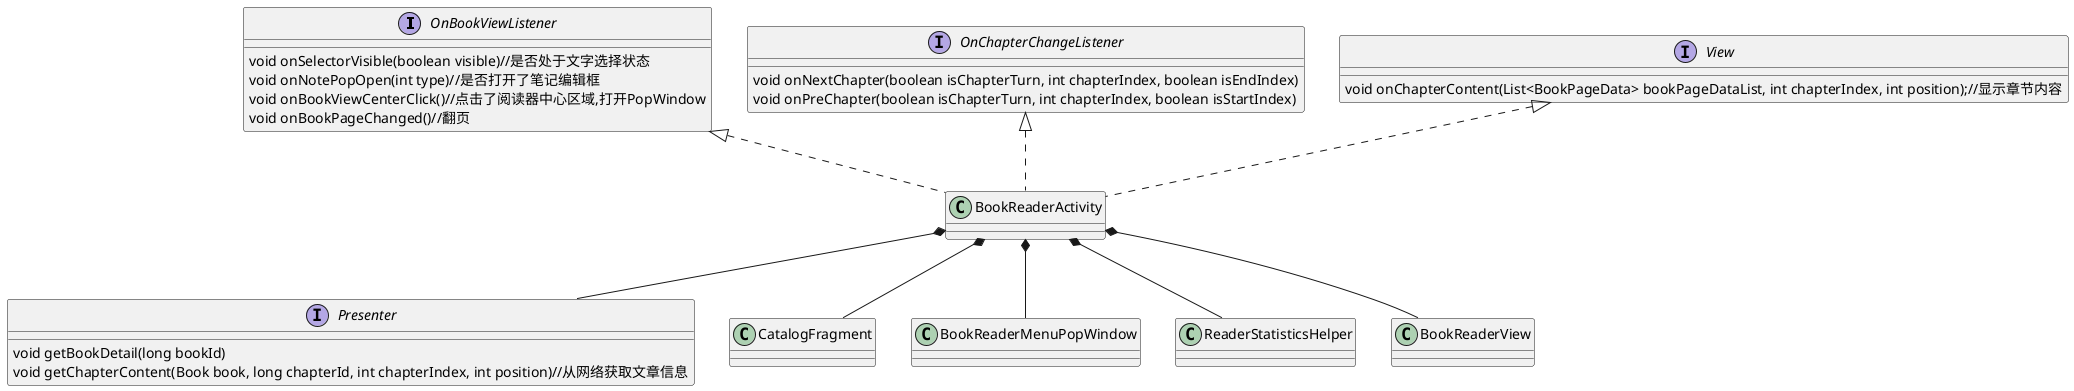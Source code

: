 @startuml

interface OnBookViewListener{
  void onSelectorVisible(boolean visible)//是否处于文字选择状态
  void onNotePopOpen(int type)//是否打开了笔记编辑框
  void onBookViewCenterClick()//点击了阅读器中心区域,打开PopWindow
  void onBookPageChanged()//翻页
}

interface OnChapterChangeListener{
  void onNextChapter(boolean isChapterTurn, int chapterIndex, boolean isEndIndex)
  void onPreChapter(boolean isChapterTurn, int chapterIndex, boolean isStartIndex)
}
interface  Presenter{
  void getBookDetail(long bookId)
  void getChapterContent(Book book, long chapterId, int chapterIndex, int position)//从网络获取文章信息
}

interface View{
  void onChapterContent(List<BookPageData> bookPageDataList, int chapterIndex, int position);//显示章节内容
}


class BookReaderActivity
class CatalogFragment
class BookReaderMenuPopWindow
class ReaderStatisticsHelper


BookReaderActivity *-- BookReaderView
BookReaderActivity *-- CatalogFragment
BookReaderActivity *-- BookReaderMenuPopWindow
BookReaderActivity *-- ReaderStatisticsHelper
BookReaderActivity *-- Presenter


View <|.. BookReaderActivity
OnBookViewListener <|.. BookReaderActivity
OnChapterChangeListener <|.. BookReaderActivity


@enduml